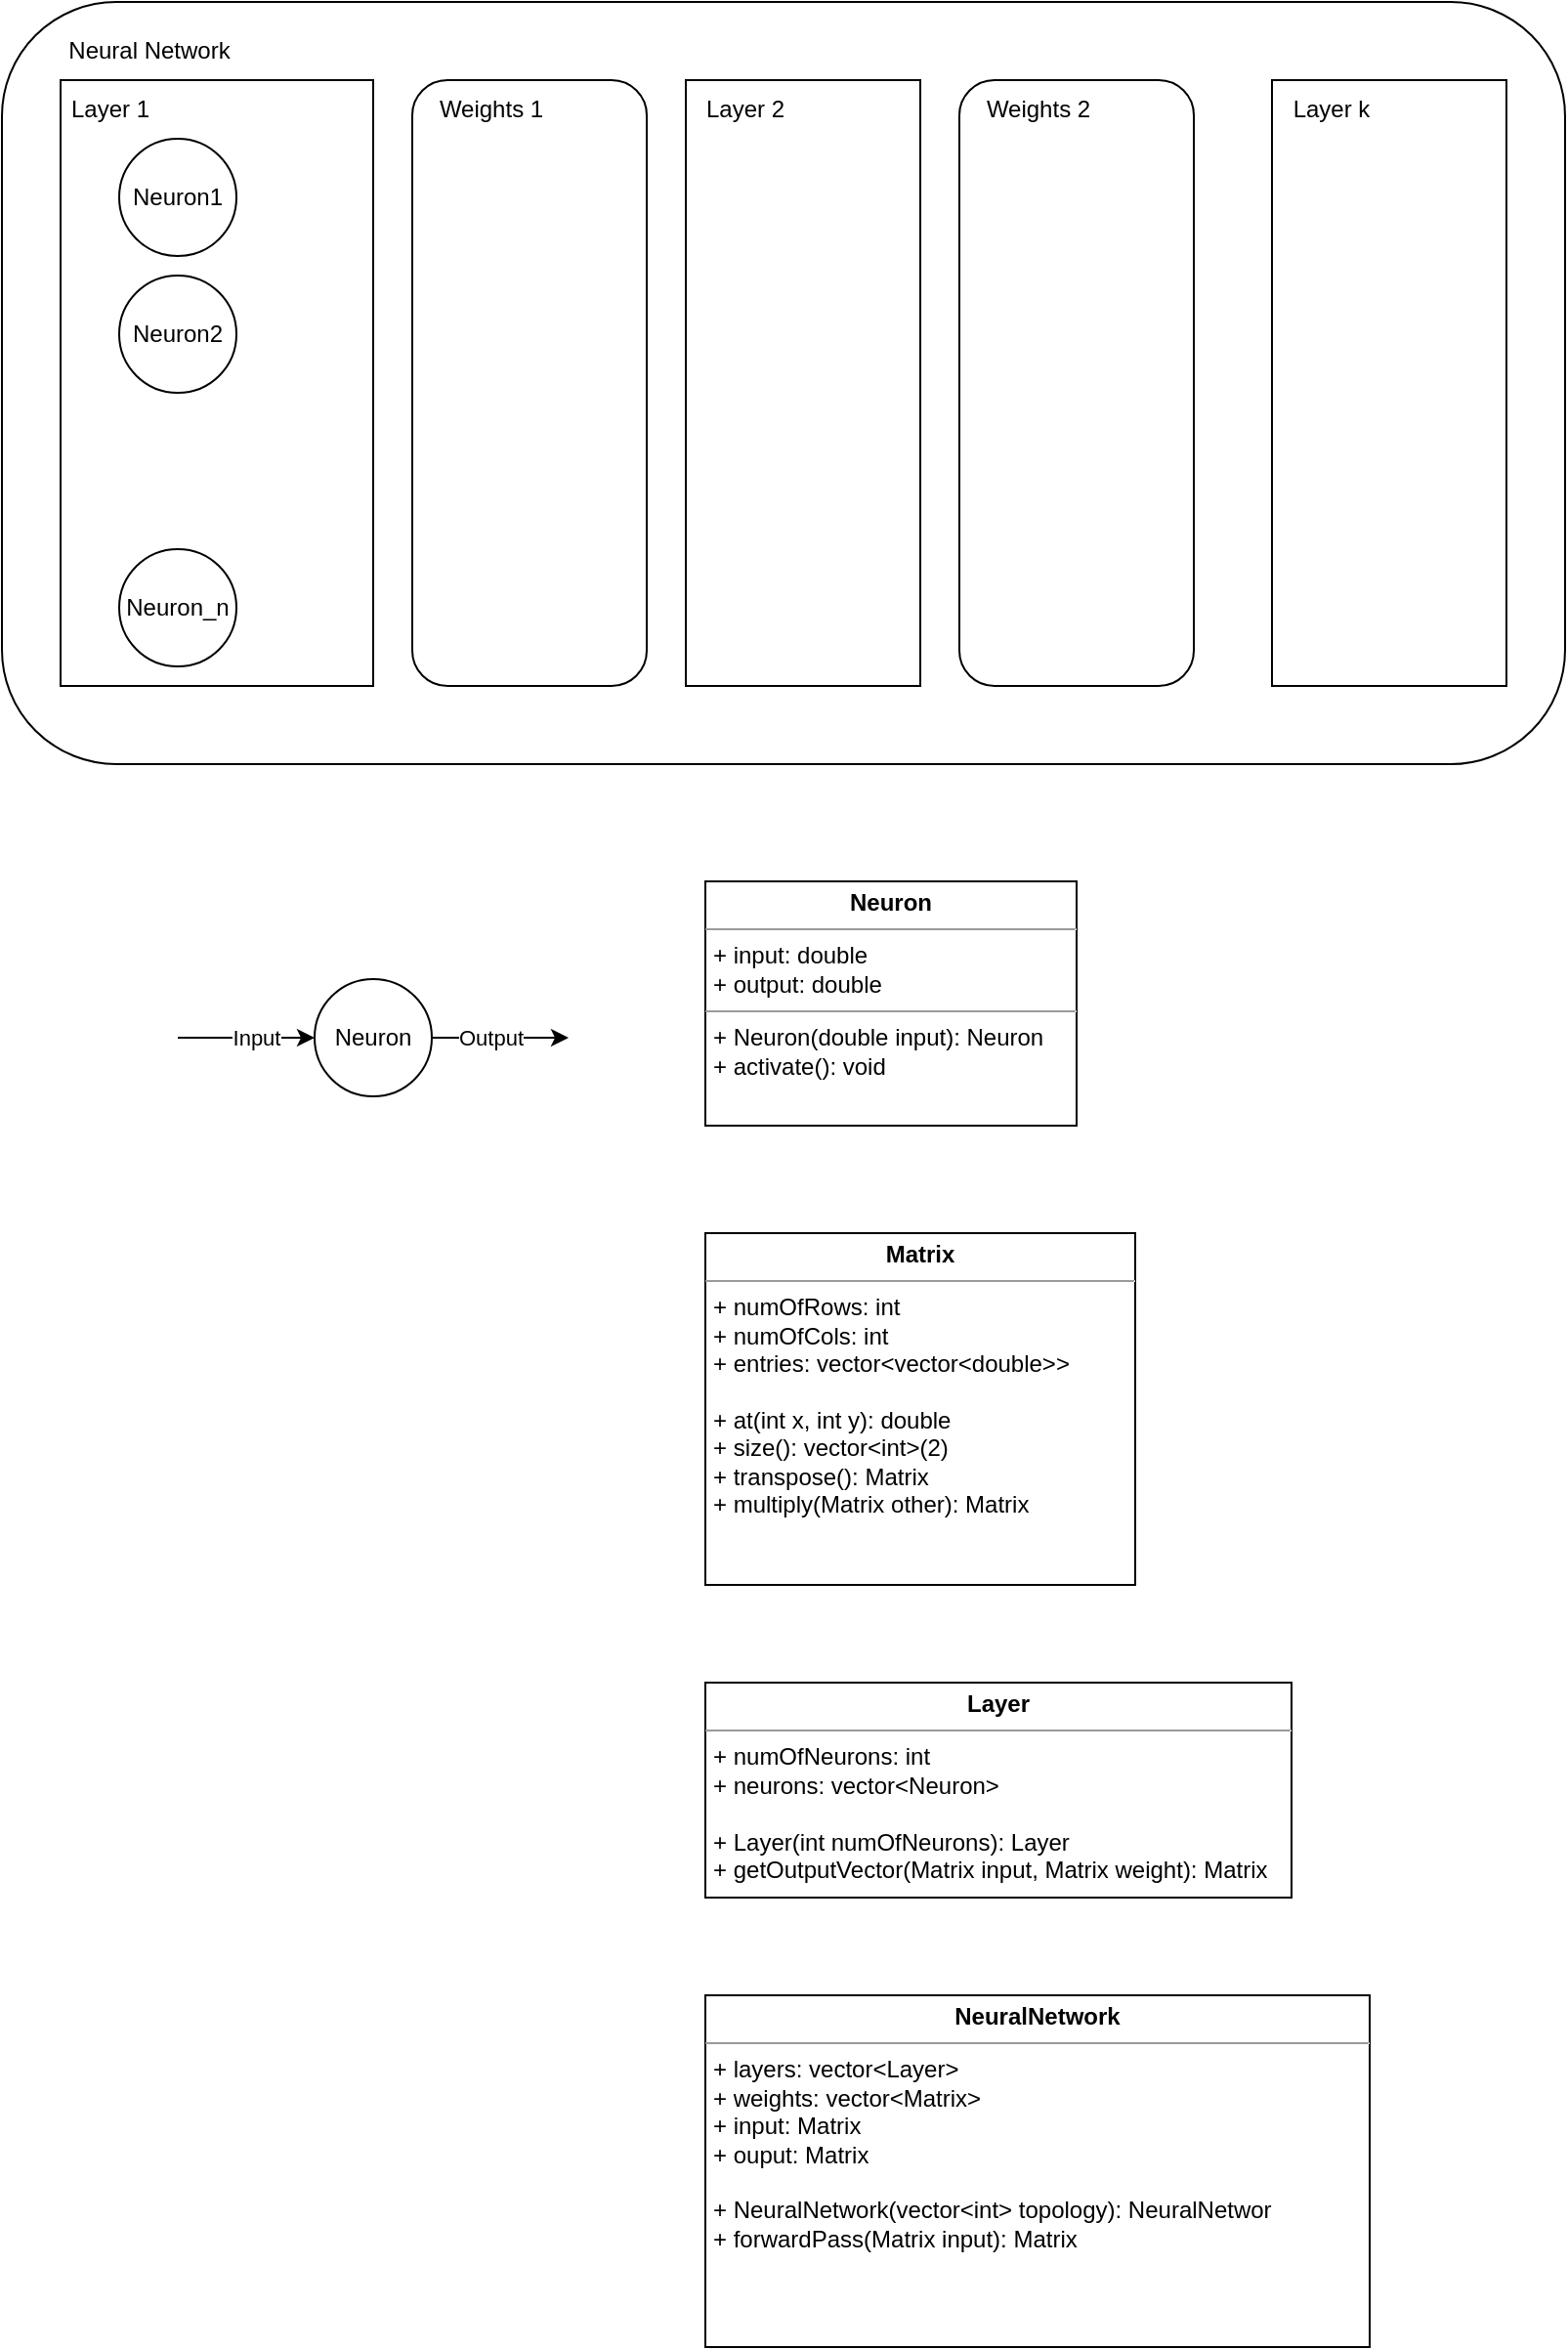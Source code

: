 <mxfile>
    <diagram id="MMR-7GRhzW0ZsO3HleZN" name="Page-1">
        <mxGraphModel dx="1064" dy="768" grid="1" gridSize="10" guides="1" tooltips="1" connect="1" arrows="1" fold="1" page="1" pageScale="1" pageWidth="850" pageHeight="1100" math="0" shadow="0">
            <root>
                <mxCell id="0"/>
                <mxCell id="1" parent="0"/>
                <mxCell id="2" value="" style="rounded=1;whiteSpace=wrap;html=1;" vertex="1" parent="1">
                    <mxGeometry x="110" y="80" width="800" height="390" as="geometry"/>
                </mxCell>
                <mxCell id="3" value="Neural Network" style="text;html=1;align=center;verticalAlign=middle;resizable=0;points=[];autosize=1;strokeColor=none;fillColor=none;" vertex="1" parent="1">
                    <mxGeometry x="130" y="90" width="110" height="30" as="geometry"/>
                </mxCell>
                <mxCell id="4" value="" style="rounded=0;whiteSpace=wrap;html=1;" vertex="1" parent="1">
                    <mxGeometry x="140" y="120" width="160" height="310" as="geometry"/>
                </mxCell>
                <mxCell id="5" value="Layer 1" style="text;html=1;align=center;verticalAlign=middle;resizable=0;points=[];autosize=1;strokeColor=none;fillColor=none;" vertex="1" parent="1">
                    <mxGeometry x="135" y="120" width="60" height="30" as="geometry"/>
                </mxCell>
                <mxCell id="7" value="Neuron1" style="ellipse;whiteSpace=wrap;html=1;aspect=fixed;" vertex="1" parent="1">
                    <mxGeometry x="170" y="150" width="60" height="60" as="geometry"/>
                </mxCell>
                <mxCell id="8" value="Neuron2" style="ellipse;whiteSpace=wrap;html=1;aspect=fixed;" vertex="1" parent="1">
                    <mxGeometry x="170" y="220" width="60" height="60" as="geometry"/>
                </mxCell>
                <mxCell id="9" value="Neuron_n" style="ellipse;whiteSpace=wrap;html=1;aspect=fixed;" vertex="1" parent="1">
                    <mxGeometry x="170" y="360" width="60" height="60" as="geometry"/>
                </mxCell>
                <mxCell id="15" value="" style="group" vertex="1" connectable="0" parent="1">
                    <mxGeometry x="320" y="120" width="120" height="310" as="geometry"/>
                </mxCell>
                <mxCell id="10" value="" style="rounded=1;whiteSpace=wrap;html=1;" vertex="1" parent="15">
                    <mxGeometry width="120" height="310" as="geometry"/>
                </mxCell>
                <mxCell id="11" value="Weights 1" style="text;html=1;align=center;verticalAlign=middle;resizable=0;points=[];autosize=1;strokeColor=none;fillColor=none;" vertex="1" parent="15">
                    <mxGeometry width="80" height="30" as="geometry"/>
                </mxCell>
                <mxCell id="16" value="" style="group" vertex="1" connectable="0" parent="1">
                    <mxGeometry x="600" y="120" width="120" height="310" as="geometry"/>
                </mxCell>
                <mxCell id="17" value="" style="rounded=1;whiteSpace=wrap;html=1;" vertex="1" parent="16">
                    <mxGeometry width="120" height="310" as="geometry"/>
                </mxCell>
                <mxCell id="18" value="Weights 2" style="text;html=1;align=center;verticalAlign=middle;resizable=0;points=[];autosize=1;strokeColor=none;fillColor=none;" vertex="1" parent="16">
                    <mxGeometry width="80" height="30" as="geometry"/>
                </mxCell>
                <mxCell id="19" value="" style="group" vertex="1" connectable="0" parent="1">
                    <mxGeometry x="460" y="120" width="120" height="310" as="geometry"/>
                </mxCell>
                <mxCell id="12" value="" style="rounded=0;whiteSpace=wrap;html=1;" vertex="1" parent="19">
                    <mxGeometry width="120" height="310" as="geometry"/>
                </mxCell>
                <mxCell id="13" value="Layer 2" style="text;html=1;align=center;verticalAlign=middle;resizable=0;points=[];autosize=1;strokeColor=none;fillColor=none;" vertex="1" parent="19">
                    <mxGeometry width="60" height="30" as="geometry"/>
                </mxCell>
                <mxCell id="20" value="" style="group" vertex="1" connectable="0" parent="1">
                    <mxGeometry x="760" y="120" width="120" height="310" as="geometry"/>
                </mxCell>
                <mxCell id="21" value="" style="rounded=0;whiteSpace=wrap;html=1;" vertex="1" parent="20">
                    <mxGeometry width="120" height="310" as="geometry"/>
                </mxCell>
                <mxCell id="22" value="Layer k" style="text;html=1;align=center;verticalAlign=middle;resizable=0;points=[];autosize=1;strokeColor=none;fillColor=none;" vertex="1" parent="20">
                    <mxGeometry width="60" height="30" as="geometry"/>
                </mxCell>
                <mxCell id="23" value="Neuron" style="ellipse;whiteSpace=wrap;html=1;aspect=fixed;" vertex="1" parent="1">
                    <mxGeometry x="270" y="580" width="60" height="60" as="geometry"/>
                </mxCell>
                <mxCell id="24" value="" style="endArrow=classic;html=1;entryX=0;entryY=0.5;entryDx=0;entryDy=0;" edge="1" parent="1" target="23">
                    <mxGeometry width="50" height="50" relative="1" as="geometry">
                        <mxPoint x="200" y="610" as="sourcePoint"/>
                        <mxPoint x="250" y="600" as="targetPoint"/>
                    </mxGeometry>
                </mxCell>
                <mxCell id="25" value="Input" style="edgeLabel;html=1;align=center;verticalAlign=middle;resizable=0;points=[];" vertex="1" connectable="0" parent="24">
                    <mxGeometry x="0.343" y="1" relative="1" as="geometry">
                        <mxPoint x="-7" y="1" as="offset"/>
                    </mxGeometry>
                </mxCell>
                <mxCell id="26" value="" style="endArrow=classic;html=1;exitX=1;exitY=0.5;exitDx=0;exitDy=0;" edge="1" parent="1" source="23">
                    <mxGeometry width="50" height="50" relative="1" as="geometry">
                        <mxPoint x="370" y="600" as="sourcePoint"/>
                        <mxPoint x="400" y="610" as="targetPoint"/>
                    </mxGeometry>
                </mxCell>
                <mxCell id="27" value="Output" style="edgeLabel;html=1;align=center;verticalAlign=middle;resizable=0;points=[];" vertex="1" connectable="0" parent="26">
                    <mxGeometry x="0.343" y="1" relative="1" as="geometry">
                        <mxPoint x="-17" y="1" as="offset"/>
                    </mxGeometry>
                </mxCell>
                <mxCell id="28" value="&lt;p style=&quot;margin:0px;margin-top:4px;text-align:center;&quot;&gt;&lt;b&gt;Neuron&lt;/b&gt;&lt;/p&gt;&lt;hr size=&quot;1&quot;&gt;&lt;p style=&quot;margin:0px;margin-left:4px;&quot;&gt;+ input: double&lt;/p&gt;&lt;p style=&quot;margin:0px;margin-left:4px;&quot;&gt;+ output: double&lt;/p&gt;&lt;hr size=&quot;1&quot;&gt;&lt;p style=&quot;margin:0px;margin-left:4px;&quot;&gt;+ Neuron(double input): Neuron&lt;br&gt;+ activate(): void&lt;/p&gt;" style="verticalAlign=top;align=left;overflow=fill;fontSize=12;fontFamily=Helvetica;html=1;" vertex="1" parent="1">
                    <mxGeometry x="470" y="530" width="190" height="125" as="geometry"/>
                </mxCell>
                <mxCell id="29" value="&lt;p style=&quot;margin:0px;margin-top:4px;text-align:center;&quot;&gt;&lt;b&gt;Layer&lt;/b&gt;&lt;/p&gt;&lt;hr size=&quot;1&quot;&gt;&lt;p style=&quot;margin:0px;margin-left:4px;&quot;&gt;+ numOfNeurons: int&lt;br&gt;+ neurons: vector&amp;lt;Neuron&amp;gt;&lt;/p&gt;&lt;p style=&quot;margin:0px;margin-left:4px;&quot;&gt;&lt;br&gt;&lt;/p&gt;&lt;p style=&quot;margin:0px;margin-left:4px;&quot;&gt;+ Layer(int numOfNeurons): Layer&lt;/p&gt;&lt;p style=&quot;margin:0px;margin-left:4px;&quot;&gt;+ getOutputVector(Matrix input, Matrix weight): Matrix&lt;/p&gt;" style="verticalAlign=top;align=left;overflow=fill;fontSize=12;fontFamily=Helvetica;html=1;" vertex="1" parent="1">
                    <mxGeometry x="470" y="940" width="300" height="110" as="geometry"/>
                </mxCell>
                <mxCell id="30" value="&lt;p style=&quot;margin:0px;margin-top:4px;text-align:center;&quot;&gt;&lt;b&gt;Matrix&lt;/b&gt;&lt;/p&gt;&lt;hr size=&quot;1&quot;&gt;&lt;p style=&quot;margin:0px;margin-left:4px;&quot;&gt;+ numOfRows: int&lt;/p&gt;&lt;p style=&quot;margin:0px;margin-left:4px;&quot;&gt;+ numOfCols: int&lt;/p&gt;&lt;p style=&quot;margin:0px;margin-left:4px;&quot;&gt;+ entries: vector&amp;lt;vector&amp;lt;double&amp;gt;&amp;gt;&lt;/p&gt;&lt;p style=&quot;margin:0px;margin-left:4px;&quot;&gt;&lt;br&gt;&lt;/p&gt;&lt;p style=&quot;margin:0px;margin-left:4px;&quot;&gt;+ at(int x, int y): double&lt;/p&gt;&lt;p style=&quot;margin:0px;margin-left:4px;&quot;&gt;+ size(): vector&amp;lt;int&amp;gt;(2)&lt;/p&gt;&lt;p style=&quot;margin:0px;margin-left:4px;&quot;&gt;+ transpose(): Matrix&lt;/p&gt;&lt;p style=&quot;margin:0px;margin-left:4px;&quot;&gt;+ multiply(Matrix other): Matrix&lt;/p&gt;" style="verticalAlign=top;align=left;overflow=fill;fontSize=12;fontFamily=Helvetica;html=1;" vertex="1" parent="1">
                    <mxGeometry x="470" y="710" width="220" height="180" as="geometry"/>
                </mxCell>
                <mxCell id="31" value="&lt;p style=&quot;margin:0px;margin-top:4px;text-align:center;&quot;&gt;&lt;b&gt;NeuralNetwork&lt;/b&gt;&lt;/p&gt;&lt;hr size=&quot;1&quot;&gt;&lt;p style=&quot;margin:0px;margin-left:4px;&quot;&gt;+ layers: vector&amp;lt;Layer&amp;gt;&lt;/p&gt;&lt;p style=&quot;margin:0px;margin-left:4px;&quot;&gt;+ weights: vector&amp;lt;Matrix&amp;gt;&lt;/p&gt;&lt;p style=&quot;margin:0px;margin-left:4px;&quot;&gt;+ input: Matrix&lt;/p&gt;&lt;p style=&quot;margin:0px;margin-left:4px;&quot;&gt;+ ouput: Matrix&lt;/p&gt;&lt;p style=&quot;margin:0px;margin-left:4px;&quot;&gt;&lt;br&gt;&lt;/p&gt;&lt;p style=&quot;margin:0px;margin-left:4px;&quot;&gt;+ NeuralNetwork(vector&amp;lt;int&amp;gt; topology): NeuralNetwor&amp;nbsp;&lt;/p&gt;&lt;p style=&quot;margin:0px;margin-left:4px;&quot;&gt;+ forwardPass(Matrix input): Matrix&lt;br&gt;&lt;/p&gt;" style="verticalAlign=top;align=left;overflow=fill;fontSize=12;fontFamily=Helvetica;html=1;" vertex="1" parent="1">
                    <mxGeometry x="470" y="1100" width="340" height="180" as="geometry"/>
                </mxCell>
            </root>
        </mxGraphModel>
    </diagram>
</mxfile>